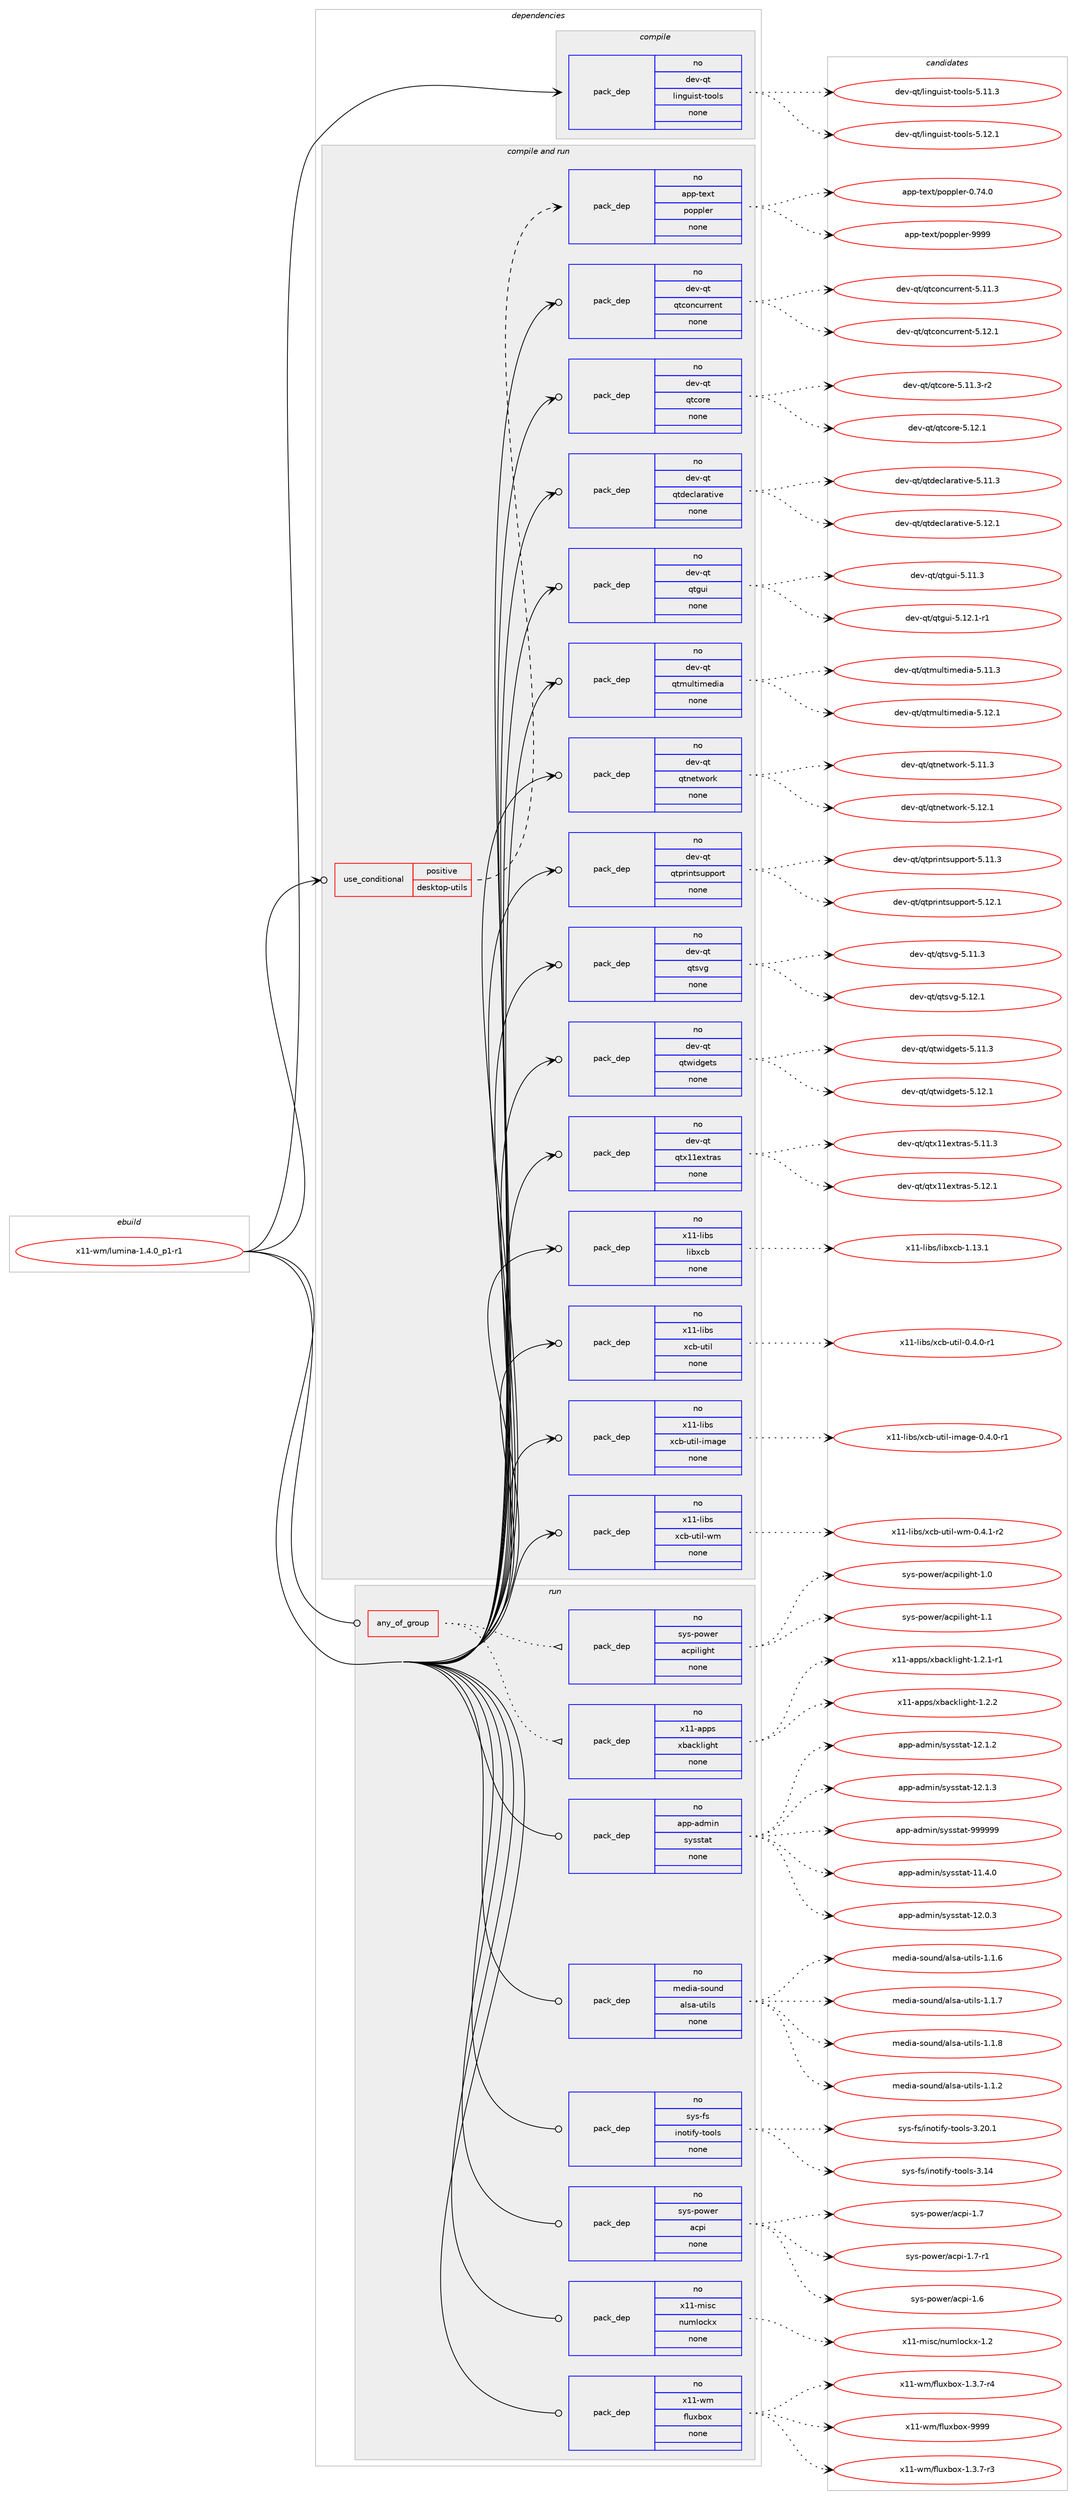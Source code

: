 digraph prolog {

# *************
# Graph options
# *************

newrank=true;
concentrate=true;
compound=true;
graph [rankdir=LR,fontname=Helvetica,fontsize=10,ranksep=1.5];#, ranksep=2.5, nodesep=0.2];
edge  [arrowhead=vee];
node  [fontname=Helvetica,fontsize=10];

# **********
# The ebuild
# **********

subgraph cluster_leftcol {
color=gray;
rank=same;
label=<<i>ebuild</i>>;
id [label="x11-wm/lumina-1.4.0_p1-r1", color=red, width=4, href="../x11-wm/lumina-1.4.0_p1-r1.svg"];
}

# ****************
# The dependencies
# ****************

subgraph cluster_midcol {
color=gray;
label=<<i>dependencies</i>>;
subgraph cluster_compile {
fillcolor="#eeeeee";
style=filled;
label=<<i>compile</i>>;
subgraph pack1273459 {
dependency1770782 [label=<<TABLE BORDER="0" CELLBORDER="1" CELLSPACING="0" CELLPADDING="4" WIDTH="220"><TR><TD ROWSPAN="6" CELLPADDING="30">pack_dep</TD></TR><TR><TD WIDTH="110">no</TD></TR><TR><TD>dev-qt</TD></TR><TR><TD>linguist-tools</TD></TR><TR><TD>none</TD></TR><TR><TD></TD></TR></TABLE>>, shape=none, color=blue];
}
id:e -> dependency1770782:w [weight=20,style="solid",arrowhead="vee"];
}
subgraph cluster_compileandrun {
fillcolor="#eeeeee";
style=filled;
label=<<i>compile and run</i>>;
subgraph cond467431 {
dependency1770783 [label=<<TABLE BORDER="0" CELLBORDER="1" CELLSPACING="0" CELLPADDING="4"><TR><TD ROWSPAN="3" CELLPADDING="10">use_conditional</TD></TR><TR><TD>positive</TD></TR><TR><TD>desktop-utils</TD></TR></TABLE>>, shape=none, color=red];
subgraph pack1273460 {
dependency1770784 [label=<<TABLE BORDER="0" CELLBORDER="1" CELLSPACING="0" CELLPADDING="4" WIDTH="220"><TR><TD ROWSPAN="6" CELLPADDING="30">pack_dep</TD></TR><TR><TD WIDTH="110">no</TD></TR><TR><TD>app-text</TD></TR><TR><TD>poppler</TD></TR><TR><TD>none</TD></TR><TR><TD></TD></TR></TABLE>>, shape=none, color=blue];
}
dependency1770783:e -> dependency1770784:w [weight=20,style="dashed",arrowhead="vee"];
}
id:e -> dependency1770783:w [weight=20,style="solid",arrowhead="odotvee"];
subgraph pack1273461 {
dependency1770785 [label=<<TABLE BORDER="0" CELLBORDER="1" CELLSPACING="0" CELLPADDING="4" WIDTH="220"><TR><TD ROWSPAN="6" CELLPADDING="30">pack_dep</TD></TR><TR><TD WIDTH="110">no</TD></TR><TR><TD>dev-qt</TD></TR><TR><TD>qtconcurrent</TD></TR><TR><TD>none</TD></TR><TR><TD></TD></TR></TABLE>>, shape=none, color=blue];
}
id:e -> dependency1770785:w [weight=20,style="solid",arrowhead="odotvee"];
subgraph pack1273462 {
dependency1770786 [label=<<TABLE BORDER="0" CELLBORDER="1" CELLSPACING="0" CELLPADDING="4" WIDTH="220"><TR><TD ROWSPAN="6" CELLPADDING="30">pack_dep</TD></TR><TR><TD WIDTH="110">no</TD></TR><TR><TD>dev-qt</TD></TR><TR><TD>qtcore</TD></TR><TR><TD>none</TD></TR><TR><TD></TD></TR></TABLE>>, shape=none, color=blue];
}
id:e -> dependency1770786:w [weight=20,style="solid",arrowhead="odotvee"];
subgraph pack1273463 {
dependency1770787 [label=<<TABLE BORDER="0" CELLBORDER="1" CELLSPACING="0" CELLPADDING="4" WIDTH="220"><TR><TD ROWSPAN="6" CELLPADDING="30">pack_dep</TD></TR><TR><TD WIDTH="110">no</TD></TR><TR><TD>dev-qt</TD></TR><TR><TD>qtdeclarative</TD></TR><TR><TD>none</TD></TR><TR><TD></TD></TR></TABLE>>, shape=none, color=blue];
}
id:e -> dependency1770787:w [weight=20,style="solid",arrowhead="odotvee"];
subgraph pack1273464 {
dependency1770788 [label=<<TABLE BORDER="0" CELLBORDER="1" CELLSPACING="0" CELLPADDING="4" WIDTH="220"><TR><TD ROWSPAN="6" CELLPADDING="30">pack_dep</TD></TR><TR><TD WIDTH="110">no</TD></TR><TR><TD>dev-qt</TD></TR><TR><TD>qtgui</TD></TR><TR><TD>none</TD></TR><TR><TD></TD></TR></TABLE>>, shape=none, color=blue];
}
id:e -> dependency1770788:w [weight=20,style="solid",arrowhead="odotvee"];
subgraph pack1273465 {
dependency1770789 [label=<<TABLE BORDER="0" CELLBORDER="1" CELLSPACING="0" CELLPADDING="4" WIDTH="220"><TR><TD ROWSPAN="6" CELLPADDING="30">pack_dep</TD></TR><TR><TD WIDTH="110">no</TD></TR><TR><TD>dev-qt</TD></TR><TR><TD>qtmultimedia</TD></TR><TR><TD>none</TD></TR><TR><TD></TD></TR></TABLE>>, shape=none, color=blue];
}
id:e -> dependency1770789:w [weight=20,style="solid",arrowhead="odotvee"];
subgraph pack1273466 {
dependency1770790 [label=<<TABLE BORDER="0" CELLBORDER="1" CELLSPACING="0" CELLPADDING="4" WIDTH="220"><TR><TD ROWSPAN="6" CELLPADDING="30">pack_dep</TD></TR><TR><TD WIDTH="110">no</TD></TR><TR><TD>dev-qt</TD></TR><TR><TD>qtnetwork</TD></TR><TR><TD>none</TD></TR><TR><TD></TD></TR></TABLE>>, shape=none, color=blue];
}
id:e -> dependency1770790:w [weight=20,style="solid",arrowhead="odotvee"];
subgraph pack1273467 {
dependency1770791 [label=<<TABLE BORDER="0" CELLBORDER="1" CELLSPACING="0" CELLPADDING="4" WIDTH="220"><TR><TD ROWSPAN="6" CELLPADDING="30">pack_dep</TD></TR><TR><TD WIDTH="110">no</TD></TR><TR><TD>dev-qt</TD></TR><TR><TD>qtprintsupport</TD></TR><TR><TD>none</TD></TR><TR><TD></TD></TR></TABLE>>, shape=none, color=blue];
}
id:e -> dependency1770791:w [weight=20,style="solid",arrowhead="odotvee"];
subgraph pack1273468 {
dependency1770792 [label=<<TABLE BORDER="0" CELLBORDER="1" CELLSPACING="0" CELLPADDING="4" WIDTH="220"><TR><TD ROWSPAN="6" CELLPADDING="30">pack_dep</TD></TR><TR><TD WIDTH="110">no</TD></TR><TR><TD>dev-qt</TD></TR><TR><TD>qtsvg</TD></TR><TR><TD>none</TD></TR><TR><TD></TD></TR></TABLE>>, shape=none, color=blue];
}
id:e -> dependency1770792:w [weight=20,style="solid",arrowhead="odotvee"];
subgraph pack1273469 {
dependency1770793 [label=<<TABLE BORDER="0" CELLBORDER="1" CELLSPACING="0" CELLPADDING="4" WIDTH="220"><TR><TD ROWSPAN="6" CELLPADDING="30">pack_dep</TD></TR><TR><TD WIDTH="110">no</TD></TR><TR><TD>dev-qt</TD></TR><TR><TD>qtwidgets</TD></TR><TR><TD>none</TD></TR><TR><TD></TD></TR></TABLE>>, shape=none, color=blue];
}
id:e -> dependency1770793:w [weight=20,style="solid",arrowhead="odotvee"];
subgraph pack1273470 {
dependency1770794 [label=<<TABLE BORDER="0" CELLBORDER="1" CELLSPACING="0" CELLPADDING="4" WIDTH="220"><TR><TD ROWSPAN="6" CELLPADDING="30">pack_dep</TD></TR><TR><TD WIDTH="110">no</TD></TR><TR><TD>dev-qt</TD></TR><TR><TD>qtx11extras</TD></TR><TR><TD>none</TD></TR><TR><TD></TD></TR></TABLE>>, shape=none, color=blue];
}
id:e -> dependency1770794:w [weight=20,style="solid",arrowhead="odotvee"];
subgraph pack1273471 {
dependency1770795 [label=<<TABLE BORDER="0" CELLBORDER="1" CELLSPACING="0" CELLPADDING="4" WIDTH="220"><TR><TD ROWSPAN="6" CELLPADDING="30">pack_dep</TD></TR><TR><TD WIDTH="110">no</TD></TR><TR><TD>x11-libs</TD></TR><TR><TD>libxcb</TD></TR><TR><TD>none</TD></TR><TR><TD></TD></TR></TABLE>>, shape=none, color=blue];
}
id:e -> dependency1770795:w [weight=20,style="solid",arrowhead="odotvee"];
subgraph pack1273472 {
dependency1770796 [label=<<TABLE BORDER="0" CELLBORDER="1" CELLSPACING="0" CELLPADDING="4" WIDTH="220"><TR><TD ROWSPAN="6" CELLPADDING="30">pack_dep</TD></TR><TR><TD WIDTH="110">no</TD></TR><TR><TD>x11-libs</TD></TR><TR><TD>xcb-util</TD></TR><TR><TD>none</TD></TR><TR><TD></TD></TR></TABLE>>, shape=none, color=blue];
}
id:e -> dependency1770796:w [weight=20,style="solid",arrowhead="odotvee"];
subgraph pack1273473 {
dependency1770797 [label=<<TABLE BORDER="0" CELLBORDER="1" CELLSPACING="0" CELLPADDING="4" WIDTH="220"><TR><TD ROWSPAN="6" CELLPADDING="30">pack_dep</TD></TR><TR><TD WIDTH="110">no</TD></TR><TR><TD>x11-libs</TD></TR><TR><TD>xcb-util-image</TD></TR><TR><TD>none</TD></TR><TR><TD></TD></TR></TABLE>>, shape=none, color=blue];
}
id:e -> dependency1770797:w [weight=20,style="solid",arrowhead="odotvee"];
subgraph pack1273474 {
dependency1770798 [label=<<TABLE BORDER="0" CELLBORDER="1" CELLSPACING="0" CELLPADDING="4" WIDTH="220"><TR><TD ROWSPAN="6" CELLPADDING="30">pack_dep</TD></TR><TR><TD WIDTH="110">no</TD></TR><TR><TD>x11-libs</TD></TR><TR><TD>xcb-util-wm</TD></TR><TR><TD>none</TD></TR><TR><TD></TD></TR></TABLE>>, shape=none, color=blue];
}
id:e -> dependency1770798:w [weight=20,style="solid",arrowhead="odotvee"];
}
subgraph cluster_run {
fillcolor="#eeeeee";
style=filled;
label=<<i>run</i>>;
subgraph any28879 {
dependency1770799 [label=<<TABLE BORDER="0" CELLBORDER="1" CELLSPACING="0" CELLPADDING="4"><TR><TD CELLPADDING="10">any_of_group</TD></TR></TABLE>>, shape=none, color=red];subgraph pack1273475 {
dependency1770800 [label=<<TABLE BORDER="0" CELLBORDER="1" CELLSPACING="0" CELLPADDING="4" WIDTH="220"><TR><TD ROWSPAN="6" CELLPADDING="30">pack_dep</TD></TR><TR><TD WIDTH="110">no</TD></TR><TR><TD>x11-apps</TD></TR><TR><TD>xbacklight</TD></TR><TR><TD>none</TD></TR><TR><TD></TD></TR></TABLE>>, shape=none, color=blue];
}
dependency1770799:e -> dependency1770800:w [weight=20,style="dotted",arrowhead="oinv"];
subgraph pack1273476 {
dependency1770801 [label=<<TABLE BORDER="0" CELLBORDER="1" CELLSPACING="0" CELLPADDING="4" WIDTH="220"><TR><TD ROWSPAN="6" CELLPADDING="30">pack_dep</TD></TR><TR><TD WIDTH="110">no</TD></TR><TR><TD>sys-power</TD></TR><TR><TD>acpilight</TD></TR><TR><TD>none</TD></TR><TR><TD></TD></TR></TABLE>>, shape=none, color=blue];
}
dependency1770799:e -> dependency1770801:w [weight=20,style="dotted",arrowhead="oinv"];
}
id:e -> dependency1770799:w [weight=20,style="solid",arrowhead="odot"];
subgraph pack1273477 {
dependency1770802 [label=<<TABLE BORDER="0" CELLBORDER="1" CELLSPACING="0" CELLPADDING="4" WIDTH="220"><TR><TD ROWSPAN="6" CELLPADDING="30">pack_dep</TD></TR><TR><TD WIDTH="110">no</TD></TR><TR><TD>app-admin</TD></TR><TR><TD>sysstat</TD></TR><TR><TD>none</TD></TR><TR><TD></TD></TR></TABLE>>, shape=none, color=blue];
}
id:e -> dependency1770802:w [weight=20,style="solid",arrowhead="odot"];
subgraph pack1273478 {
dependency1770803 [label=<<TABLE BORDER="0" CELLBORDER="1" CELLSPACING="0" CELLPADDING="4" WIDTH="220"><TR><TD ROWSPAN="6" CELLPADDING="30">pack_dep</TD></TR><TR><TD WIDTH="110">no</TD></TR><TR><TD>media-sound</TD></TR><TR><TD>alsa-utils</TD></TR><TR><TD>none</TD></TR><TR><TD></TD></TR></TABLE>>, shape=none, color=blue];
}
id:e -> dependency1770803:w [weight=20,style="solid",arrowhead="odot"];
subgraph pack1273479 {
dependency1770804 [label=<<TABLE BORDER="0" CELLBORDER="1" CELLSPACING="0" CELLPADDING="4" WIDTH="220"><TR><TD ROWSPAN="6" CELLPADDING="30">pack_dep</TD></TR><TR><TD WIDTH="110">no</TD></TR><TR><TD>sys-fs</TD></TR><TR><TD>inotify-tools</TD></TR><TR><TD>none</TD></TR><TR><TD></TD></TR></TABLE>>, shape=none, color=blue];
}
id:e -> dependency1770804:w [weight=20,style="solid",arrowhead="odot"];
subgraph pack1273480 {
dependency1770805 [label=<<TABLE BORDER="0" CELLBORDER="1" CELLSPACING="0" CELLPADDING="4" WIDTH="220"><TR><TD ROWSPAN="6" CELLPADDING="30">pack_dep</TD></TR><TR><TD WIDTH="110">no</TD></TR><TR><TD>sys-power</TD></TR><TR><TD>acpi</TD></TR><TR><TD>none</TD></TR><TR><TD></TD></TR></TABLE>>, shape=none, color=blue];
}
id:e -> dependency1770805:w [weight=20,style="solid",arrowhead="odot"];
subgraph pack1273481 {
dependency1770806 [label=<<TABLE BORDER="0" CELLBORDER="1" CELLSPACING="0" CELLPADDING="4" WIDTH="220"><TR><TD ROWSPAN="6" CELLPADDING="30">pack_dep</TD></TR><TR><TD WIDTH="110">no</TD></TR><TR><TD>x11-misc</TD></TR><TR><TD>numlockx</TD></TR><TR><TD>none</TD></TR><TR><TD></TD></TR></TABLE>>, shape=none, color=blue];
}
id:e -> dependency1770806:w [weight=20,style="solid",arrowhead="odot"];
subgraph pack1273482 {
dependency1770807 [label=<<TABLE BORDER="0" CELLBORDER="1" CELLSPACING="0" CELLPADDING="4" WIDTH="220"><TR><TD ROWSPAN="6" CELLPADDING="30">pack_dep</TD></TR><TR><TD WIDTH="110">no</TD></TR><TR><TD>x11-wm</TD></TR><TR><TD>fluxbox</TD></TR><TR><TD>none</TD></TR><TR><TD></TD></TR></TABLE>>, shape=none, color=blue];
}
id:e -> dependency1770807:w [weight=20,style="solid",arrowhead="odot"];
}
}

# **************
# The candidates
# **************

subgraph cluster_choices {
rank=same;
color=gray;
label=<<i>candidates</i>>;

subgraph choice1273459 {
color=black;
nodesep=1;
choice10010111845113116471081051101031171051151164511611111110811545534649494651 [label="dev-qt/linguist-tools-5.11.3", color=red, width=4,href="../dev-qt/linguist-tools-5.11.3.svg"];
choice10010111845113116471081051101031171051151164511611111110811545534649504649 [label="dev-qt/linguist-tools-5.12.1", color=red, width=4,href="../dev-qt/linguist-tools-5.12.1.svg"];
dependency1770782:e -> choice10010111845113116471081051101031171051151164511611111110811545534649494651:w [style=dotted,weight="100"];
dependency1770782:e -> choice10010111845113116471081051101031171051151164511611111110811545534649504649:w [style=dotted,weight="100"];
}
subgraph choice1273460 {
color=black;
nodesep=1;
choice97112112451161011201164711211111211210810111445484655524648 [label="app-text/poppler-0.74.0", color=red, width=4,href="../app-text/poppler-0.74.0.svg"];
choice9711211245116101120116471121111121121081011144557575757 [label="app-text/poppler-9999", color=red, width=4,href="../app-text/poppler-9999.svg"];
dependency1770784:e -> choice97112112451161011201164711211111211210810111445484655524648:w [style=dotted,weight="100"];
dependency1770784:e -> choice9711211245116101120116471121111121121081011144557575757:w [style=dotted,weight="100"];
}
subgraph choice1273461 {
color=black;
nodesep=1;
choice1001011184511311647113116991111109911711411410111011645534649494651 [label="dev-qt/qtconcurrent-5.11.3", color=red, width=4,href="../dev-qt/qtconcurrent-5.11.3.svg"];
choice1001011184511311647113116991111109911711411410111011645534649504649 [label="dev-qt/qtconcurrent-5.12.1", color=red, width=4,href="../dev-qt/qtconcurrent-5.12.1.svg"];
dependency1770785:e -> choice1001011184511311647113116991111109911711411410111011645534649494651:w [style=dotted,weight="100"];
dependency1770785:e -> choice1001011184511311647113116991111109911711411410111011645534649504649:w [style=dotted,weight="100"];
}
subgraph choice1273462 {
color=black;
nodesep=1;
choice100101118451131164711311699111114101455346494946514511450 [label="dev-qt/qtcore-5.11.3-r2", color=red, width=4,href="../dev-qt/qtcore-5.11.3-r2.svg"];
choice10010111845113116471131169911111410145534649504649 [label="dev-qt/qtcore-5.12.1", color=red, width=4,href="../dev-qt/qtcore-5.12.1.svg"];
dependency1770786:e -> choice100101118451131164711311699111114101455346494946514511450:w [style=dotted,weight="100"];
dependency1770786:e -> choice10010111845113116471131169911111410145534649504649:w [style=dotted,weight="100"];
}
subgraph choice1273463 {
color=black;
nodesep=1;
choice100101118451131164711311610010199108971149711610511810145534649494651 [label="dev-qt/qtdeclarative-5.11.3", color=red, width=4,href="../dev-qt/qtdeclarative-5.11.3.svg"];
choice100101118451131164711311610010199108971149711610511810145534649504649 [label="dev-qt/qtdeclarative-5.12.1", color=red, width=4,href="../dev-qt/qtdeclarative-5.12.1.svg"];
dependency1770787:e -> choice100101118451131164711311610010199108971149711610511810145534649494651:w [style=dotted,weight="100"];
dependency1770787:e -> choice100101118451131164711311610010199108971149711610511810145534649504649:w [style=dotted,weight="100"];
}
subgraph choice1273464 {
color=black;
nodesep=1;
choice100101118451131164711311610311710545534649494651 [label="dev-qt/qtgui-5.11.3", color=red, width=4,href="../dev-qt/qtgui-5.11.3.svg"];
choice1001011184511311647113116103117105455346495046494511449 [label="dev-qt/qtgui-5.12.1-r1", color=red, width=4,href="../dev-qt/qtgui-5.12.1-r1.svg"];
dependency1770788:e -> choice100101118451131164711311610311710545534649494651:w [style=dotted,weight="100"];
dependency1770788:e -> choice1001011184511311647113116103117105455346495046494511449:w [style=dotted,weight="100"];
}
subgraph choice1273465 {
color=black;
nodesep=1;
choice10010111845113116471131161091171081161051091011001059745534649494651 [label="dev-qt/qtmultimedia-5.11.3", color=red, width=4,href="../dev-qt/qtmultimedia-5.11.3.svg"];
choice10010111845113116471131161091171081161051091011001059745534649504649 [label="dev-qt/qtmultimedia-5.12.1", color=red, width=4,href="../dev-qt/qtmultimedia-5.12.1.svg"];
dependency1770789:e -> choice10010111845113116471131161091171081161051091011001059745534649494651:w [style=dotted,weight="100"];
dependency1770789:e -> choice10010111845113116471131161091171081161051091011001059745534649504649:w [style=dotted,weight="100"];
}
subgraph choice1273466 {
color=black;
nodesep=1;
choice100101118451131164711311611010111611911111410745534649494651 [label="dev-qt/qtnetwork-5.11.3", color=red, width=4,href="../dev-qt/qtnetwork-5.11.3.svg"];
choice100101118451131164711311611010111611911111410745534649504649 [label="dev-qt/qtnetwork-5.12.1", color=red, width=4,href="../dev-qt/qtnetwork-5.12.1.svg"];
dependency1770790:e -> choice100101118451131164711311611010111611911111410745534649494651:w [style=dotted,weight="100"];
dependency1770790:e -> choice100101118451131164711311611010111611911111410745534649504649:w [style=dotted,weight="100"];
}
subgraph choice1273467 {
color=black;
nodesep=1;
choice100101118451131164711311611211410511011611511711211211111411645534649494651 [label="dev-qt/qtprintsupport-5.11.3", color=red, width=4,href="../dev-qt/qtprintsupport-5.11.3.svg"];
choice100101118451131164711311611211410511011611511711211211111411645534649504649 [label="dev-qt/qtprintsupport-5.12.1", color=red, width=4,href="../dev-qt/qtprintsupport-5.12.1.svg"];
dependency1770791:e -> choice100101118451131164711311611211410511011611511711211211111411645534649494651:w [style=dotted,weight="100"];
dependency1770791:e -> choice100101118451131164711311611211410511011611511711211211111411645534649504649:w [style=dotted,weight="100"];
}
subgraph choice1273468 {
color=black;
nodesep=1;
choice100101118451131164711311611511810345534649494651 [label="dev-qt/qtsvg-5.11.3", color=red, width=4,href="../dev-qt/qtsvg-5.11.3.svg"];
choice100101118451131164711311611511810345534649504649 [label="dev-qt/qtsvg-5.12.1", color=red, width=4,href="../dev-qt/qtsvg-5.12.1.svg"];
dependency1770792:e -> choice100101118451131164711311611511810345534649494651:w [style=dotted,weight="100"];
dependency1770792:e -> choice100101118451131164711311611511810345534649504649:w [style=dotted,weight="100"];
}
subgraph choice1273469 {
color=black;
nodesep=1;
choice100101118451131164711311611910510010310111611545534649494651 [label="dev-qt/qtwidgets-5.11.3", color=red, width=4,href="../dev-qt/qtwidgets-5.11.3.svg"];
choice100101118451131164711311611910510010310111611545534649504649 [label="dev-qt/qtwidgets-5.12.1", color=red, width=4,href="../dev-qt/qtwidgets-5.12.1.svg"];
dependency1770793:e -> choice100101118451131164711311611910510010310111611545534649494651:w [style=dotted,weight="100"];
dependency1770793:e -> choice100101118451131164711311611910510010310111611545534649504649:w [style=dotted,weight="100"];
}
subgraph choice1273470 {
color=black;
nodesep=1;
choice100101118451131164711311612049491011201161149711545534649494651 [label="dev-qt/qtx11extras-5.11.3", color=red, width=4,href="../dev-qt/qtx11extras-5.11.3.svg"];
choice100101118451131164711311612049491011201161149711545534649504649 [label="dev-qt/qtx11extras-5.12.1", color=red, width=4,href="../dev-qt/qtx11extras-5.12.1.svg"];
dependency1770794:e -> choice100101118451131164711311612049491011201161149711545534649494651:w [style=dotted,weight="100"];
dependency1770794:e -> choice100101118451131164711311612049491011201161149711545534649504649:w [style=dotted,weight="100"];
}
subgraph choice1273471 {
color=black;
nodesep=1;
choice120494945108105981154710810598120999845494649514649 [label="x11-libs/libxcb-1.13.1", color=red, width=4,href="../x11-libs/libxcb-1.13.1.svg"];
dependency1770795:e -> choice120494945108105981154710810598120999845494649514649:w [style=dotted,weight="100"];
}
subgraph choice1273472 {
color=black;
nodesep=1;
choice12049494510810598115471209998451171161051084548465246484511449 [label="x11-libs/xcb-util-0.4.0-r1", color=red, width=4,href="../x11-libs/xcb-util-0.4.0-r1.svg"];
dependency1770796:e -> choice12049494510810598115471209998451171161051084548465246484511449:w [style=dotted,weight="100"];
}
subgraph choice1273473 {
color=black;
nodesep=1;
choice120494945108105981154712099984511711610510845105109971031014548465246484511449 [label="x11-libs/xcb-util-image-0.4.0-r1", color=red, width=4,href="../x11-libs/xcb-util-image-0.4.0-r1.svg"];
dependency1770797:e -> choice120494945108105981154712099984511711610510845105109971031014548465246484511449:w [style=dotted,weight="100"];
}
subgraph choice1273474 {
color=black;
nodesep=1;
choice1204949451081059811547120999845117116105108451191094548465246494511450 [label="x11-libs/xcb-util-wm-0.4.1-r2", color=red, width=4,href="../x11-libs/xcb-util-wm-0.4.1-r2.svg"];
dependency1770798:e -> choice1204949451081059811547120999845117116105108451191094548465246494511450:w [style=dotted,weight="100"];
}
subgraph choice1273475 {
color=black;
nodesep=1;
choice12049494597112112115471209897991071081051031041164549465046494511449 [label="x11-apps/xbacklight-1.2.1-r1", color=red, width=4,href="../x11-apps/xbacklight-1.2.1-r1.svg"];
choice1204949459711211211547120989799107108105103104116454946504650 [label="x11-apps/xbacklight-1.2.2", color=red, width=4,href="../x11-apps/xbacklight-1.2.2.svg"];
dependency1770800:e -> choice12049494597112112115471209897991071081051031041164549465046494511449:w [style=dotted,weight="100"];
dependency1770800:e -> choice1204949459711211211547120989799107108105103104116454946504650:w [style=dotted,weight="100"];
}
subgraph choice1273476 {
color=black;
nodesep=1;
choice1151211154511211111910111447979911210510810510310411645494648 [label="sys-power/acpilight-1.0", color=red, width=4,href="../sys-power/acpilight-1.0.svg"];
choice1151211154511211111910111447979911210510810510310411645494649 [label="sys-power/acpilight-1.1", color=red, width=4,href="../sys-power/acpilight-1.1.svg"];
dependency1770801:e -> choice1151211154511211111910111447979911210510810510310411645494648:w [style=dotted,weight="100"];
dependency1770801:e -> choice1151211154511211111910111447979911210510810510310411645494649:w [style=dotted,weight="100"];
}
subgraph choice1273477 {
color=black;
nodesep=1;
choice971121124597100109105110471151211151151169711645494946524648 [label="app-admin/sysstat-11.4.0", color=red, width=4,href="../app-admin/sysstat-11.4.0.svg"];
choice971121124597100109105110471151211151151169711645495046484651 [label="app-admin/sysstat-12.0.3", color=red, width=4,href="../app-admin/sysstat-12.0.3.svg"];
choice971121124597100109105110471151211151151169711645495046494650 [label="app-admin/sysstat-12.1.2", color=red, width=4,href="../app-admin/sysstat-12.1.2.svg"];
choice971121124597100109105110471151211151151169711645495046494651 [label="app-admin/sysstat-12.1.3", color=red, width=4,href="../app-admin/sysstat-12.1.3.svg"];
choice971121124597100109105110471151211151151169711645575757575757 [label="app-admin/sysstat-999999", color=red, width=4,href="../app-admin/sysstat-999999.svg"];
dependency1770802:e -> choice971121124597100109105110471151211151151169711645494946524648:w [style=dotted,weight="100"];
dependency1770802:e -> choice971121124597100109105110471151211151151169711645495046484651:w [style=dotted,weight="100"];
dependency1770802:e -> choice971121124597100109105110471151211151151169711645495046494650:w [style=dotted,weight="100"];
dependency1770802:e -> choice971121124597100109105110471151211151151169711645495046494651:w [style=dotted,weight="100"];
dependency1770802:e -> choice971121124597100109105110471151211151151169711645575757575757:w [style=dotted,weight="100"];
}
subgraph choice1273478 {
color=black;
nodesep=1;
choice109101100105974511511111711010047971081159745117116105108115454946494650 [label="media-sound/alsa-utils-1.1.2", color=red, width=4,href="../media-sound/alsa-utils-1.1.2.svg"];
choice109101100105974511511111711010047971081159745117116105108115454946494654 [label="media-sound/alsa-utils-1.1.6", color=red, width=4,href="../media-sound/alsa-utils-1.1.6.svg"];
choice109101100105974511511111711010047971081159745117116105108115454946494655 [label="media-sound/alsa-utils-1.1.7", color=red, width=4,href="../media-sound/alsa-utils-1.1.7.svg"];
choice109101100105974511511111711010047971081159745117116105108115454946494656 [label="media-sound/alsa-utils-1.1.8", color=red, width=4,href="../media-sound/alsa-utils-1.1.8.svg"];
dependency1770803:e -> choice109101100105974511511111711010047971081159745117116105108115454946494650:w [style=dotted,weight="100"];
dependency1770803:e -> choice109101100105974511511111711010047971081159745117116105108115454946494654:w [style=dotted,weight="100"];
dependency1770803:e -> choice109101100105974511511111711010047971081159745117116105108115454946494655:w [style=dotted,weight="100"];
dependency1770803:e -> choice109101100105974511511111711010047971081159745117116105108115454946494656:w [style=dotted,weight="100"];
}
subgraph choice1273479 {
color=black;
nodesep=1;
choice1151211154510211547105110111116105102121451161111111081154551464952 [label="sys-fs/inotify-tools-3.14", color=red, width=4,href="../sys-fs/inotify-tools-3.14.svg"];
choice11512111545102115471051101111161051021214511611111110811545514650484649 [label="sys-fs/inotify-tools-3.20.1", color=red, width=4,href="../sys-fs/inotify-tools-3.20.1.svg"];
dependency1770804:e -> choice1151211154510211547105110111116105102121451161111111081154551464952:w [style=dotted,weight="100"];
dependency1770804:e -> choice11512111545102115471051101111161051021214511611111110811545514650484649:w [style=dotted,weight="100"];
}
subgraph choice1273480 {
color=black;
nodesep=1;
choice1151211154511211111910111447979911210545494654 [label="sys-power/acpi-1.6", color=red, width=4,href="../sys-power/acpi-1.6.svg"];
choice1151211154511211111910111447979911210545494655 [label="sys-power/acpi-1.7", color=red, width=4,href="../sys-power/acpi-1.7.svg"];
choice11512111545112111119101114479799112105454946554511449 [label="sys-power/acpi-1.7-r1", color=red, width=4,href="../sys-power/acpi-1.7-r1.svg"];
dependency1770805:e -> choice1151211154511211111910111447979911210545494654:w [style=dotted,weight="100"];
dependency1770805:e -> choice1151211154511211111910111447979911210545494655:w [style=dotted,weight="100"];
dependency1770805:e -> choice11512111545112111119101114479799112105454946554511449:w [style=dotted,weight="100"];
}
subgraph choice1273481 {
color=black;
nodesep=1;
choice12049494510910511599471101171091081119910712045494650 [label="x11-misc/numlockx-1.2", color=red, width=4,href="../x11-misc/numlockx-1.2.svg"];
dependency1770806:e -> choice12049494510910511599471101171091081119910712045494650:w [style=dotted,weight="100"];
}
subgraph choice1273482 {
color=black;
nodesep=1;
choice12049494511910947102108117120981111204549465146554511451 [label="x11-wm/fluxbox-1.3.7-r3", color=red, width=4,href="../x11-wm/fluxbox-1.3.7-r3.svg"];
choice12049494511910947102108117120981111204549465146554511452 [label="x11-wm/fluxbox-1.3.7-r4", color=red, width=4,href="../x11-wm/fluxbox-1.3.7-r4.svg"];
choice12049494511910947102108117120981111204557575757 [label="x11-wm/fluxbox-9999", color=red, width=4,href="../x11-wm/fluxbox-9999.svg"];
dependency1770807:e -> choice12049494511910947102108117120981111204549465146554511451:w [style=dotted,weight="100"];
dependency1770807:e -> choice12049494511910947102108117120981111204549465146554511452:w [style=dotted,weight="100"];
dependency1770807:e -> choice12049494511910947102108117120981111204557575757:w [style=dotted,weight="100"];
}
}

}
